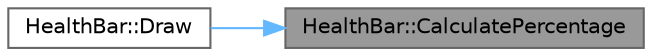 digraph "HealthBar::CalculatePercentage"
{
 // LATEX_PDF_SIZE
  bgcolor="transparent";
  edge [fontname=Helvetica,fontsize=10,labelfontname=Helvetica,labelfontsize=10];
  node [fontname=Helvetica,fontsize=10,shape=box,height=0.2,width=0.4];
  rankdir="RL";
  Node1 [id="Node000001",label="HealthBar::CalculatePercentage",height=0.2,width=0.4,color="gray40", fillcolor="grey60", style="filled", fontcolor="black",tooltip=" "];
  Node1 -> Node2 [id="edge3_Node000001_Node000002",dir="back",color="steelblue1",style="solid",tooltip=" "];
  Node2 [id="Node000002",label="HealthBar::Draw",height=0.2,width=0.4,color="grey40", fillcolor="white", style="filled",URL="$class_health_bar.html#a6a3d388977ce25bf5d350e8a12f94c6c",tooltip=" "];
}
